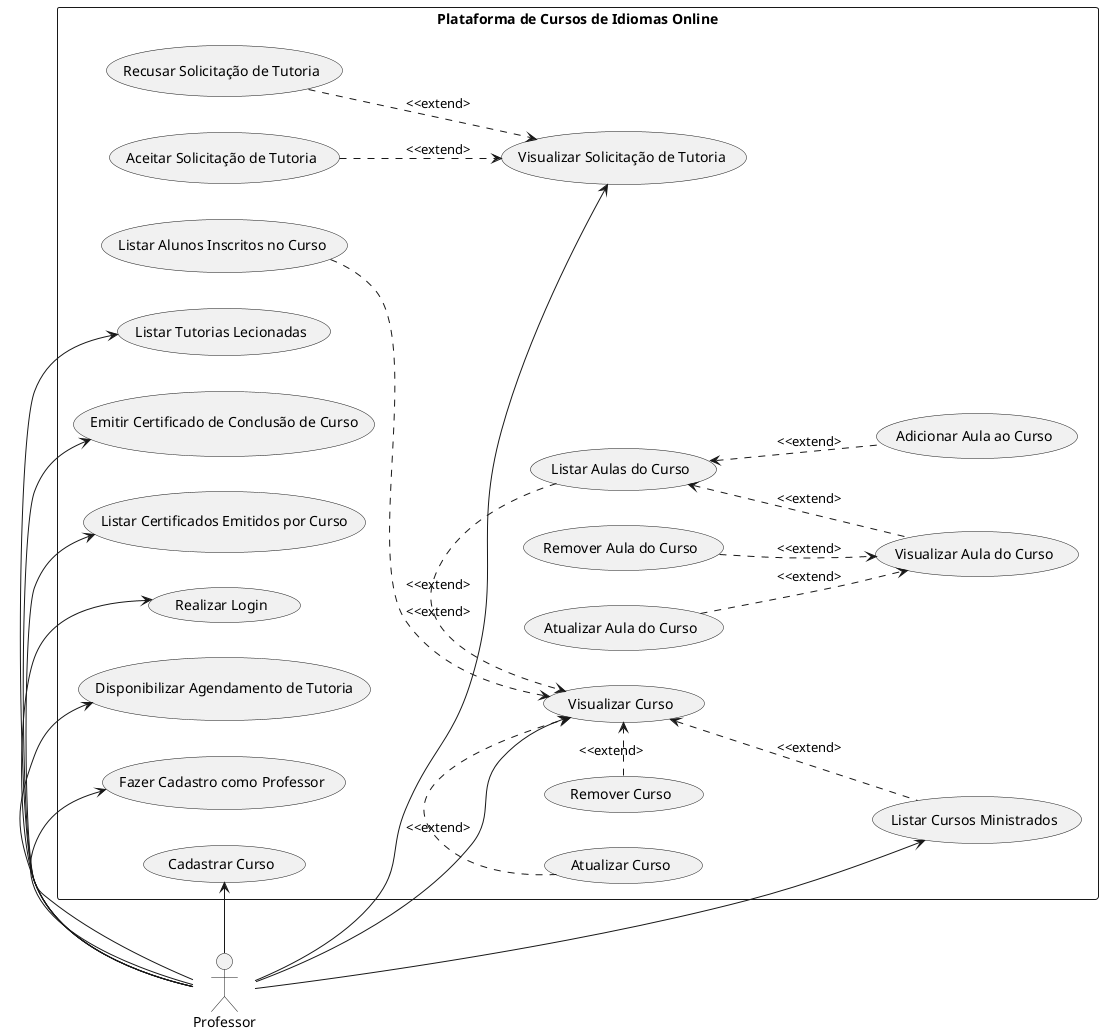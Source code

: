 @startuml "Plataforma de Cursos de Idiomas Online"
left to right direction

:Professor: as professor
' :Plataforma: as plataforma


rectangle "Plataforma de Cursos de Idiomas Online"{
    (Fazer Cadastro como Professor) as fazer_cadastro_professor
    ' (Visualizar Perfil de Professor) as visualizar_perfil_professor
    ' (Atualizar Perfil de Professor) as atualizar_perfil_professor
    (Cadastrar Curso) as cadastrar_curso
    (Remover Curso) as remover_curso
    (Atualizar Curso) as atualizar_curso
    (Visualizar Curso) as visualizar_curso
    ' (Visualizar Notas dos Alunos) as visualizar_notas_alunos
    (Listar Cursos Ministrados) as listar_cursos_ministrados
    (Adicionar Aula ao Curso) as adicionar_aula_curso
    (Remover Aula do Curso) as remover_aula_curso
    (Atualizar Aula do Curso) as atualizar_aula_curso
    (Visualizar Aula do Curso) as visualizar_aula_curso
    (Listar Aulas do Curso) as listar_aulas_curso
    (Listar Alunos Inscritos no Curso) as listar_alunos_inscritos_curso
    (Disponibilizar Agendamento de Tutoria) as disponibilizar_agendamento_tutoria
    (Aceitar Solicitação de Tutoria) as aceitar_solicitacao_tutoria
    (Recusar Solicitação de Tutoria) as recusar_solicitacao_tutoria
    (Visualizar Solicitação de Tutoria) as visualizar_solicitacao_tutoria
    (Listar Tutorias Lecionadas) as listar_tutorias_lecionadas
    (Emitir Certificado de Conclusão de Curso) as emitir_certificado_conclusao_curso
    (Listar Certificados Emitidos por Curso) as listar_certificados_emitidos_curso

    (Realizar Login) as realizar_login
}

professor -down-> fazer_cadastro_professor
professor -down-> cadastrar_curso
professor -down-> visualizar_curso
professor -down-> listar_cursos_ministrados

professor -up-> disponibilizar_agendamento_tutoria
professor -up-> visualizar_solicitacao_tutoria
professor -up-> listar_tutorias_lecionadas

professor -left-> emitir_certificado_conclusao_curso
professor -left-> listar_certificados_emitidos_curso

professor -left-> realizar_login

listar_cursos_ministrados .up.> visualizar_curso: <<extend>

visualizar_curso <.up. listar_alunos_inscritos_curso: <<extend>
visualizar_curso <.left. remover_curso: <<extend>
visualizar_curso <.left. atualizar_curso: <<extend>

visualizar_curso <.left. listar_aulas_curso: <<extend>

listar_aulas_curso <.down. visualizar_aula_curso: <<extend>
listar_aulas_curso <.down. adicionar_aula_curso: <<extend>

visualizar_aula_curso <.up. remover_aula_curso: <<extend>
visualizar_aula_curso <.up. atualizar_aula_curso: <<extend>

visualizar_solicitacao_tutoria <.up. aceitar_solicitacao_tutoria: <<extend>
visualizar_solicitacao_tutoria <.up. recusar_solicitacao_tutoria: <<extend>

@enduml